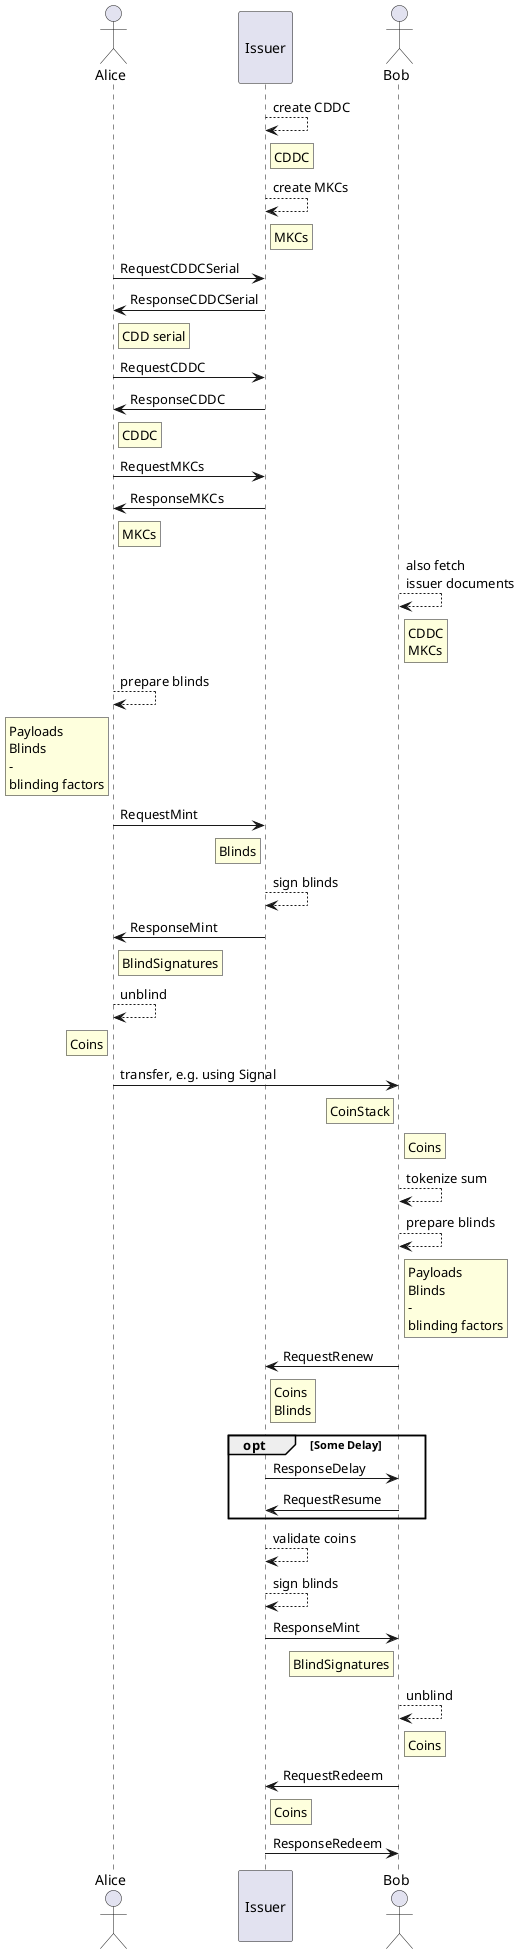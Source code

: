 @startuml
skinparam backgroundColor transparent

actor Alice as alice
participant "\nIssuer\n" as  issuer
actor Bob as bob

issuer --> issuer: create CDDC
rnote right of issuer: CDDC
issuer --> issuer: create MKCs
rnote right of issuer: MKCs


alice->issuer: RequestCDDCSerial
issuer->alice: ResponseCDDCSerial
rnote right of alice: CDD serial

alice->issuer: RequestCDDC
issuer->alice:  ResponseCDDC
rnote right of alice: CDDC

alice->issuer: RequestMKCs
issuer->alice: ResponseMKCs
rnote right of alice: MKCs

bob-->bob: also fetch\nissuer documents
rnote right of bob: CDDC\nMKCs

alice --> alice: prepare blinds
rnote left of alice: Payloads\nBlinds\n-\nblinding factors

alice -> issuer: RequestMint
rnote left of issuer: Blinds

issuer --> issuer: sign blinds

issuer -> alice: ResponseMint
rnote right of alice: BlindSignatures

alice --> alice: unblind
rnote left of alice: Coins

alice -> bob: transfer, e.g. using Signal
rnote left of bob: CoinStack
rnote right of bob: Coins

bob --> bob: tokenize sum

bob --> bob: prepare blinds
rnote right of bob: Payloads\nBlinds\n-\nblinding factors

bob -> issuer: RequestRenew
rnote right of issuer: Coins\nBlinds

opt Some Delay
    issuer -> bob: ResponseDelay
    bob -> issuer: RequestResume
end

issuer-->issuer: validate coins
issuer --> issuer: sign blinds
issuer -> bob: ResponseMint
rnote left of bob: BlindSignatures

bob --> bob: unblind
rnote right of bob: Coins

bob -> issuer: RequestRedeem
rnote right of issuer: Coins
issuer->bob: ResponseRedeem




@enduml